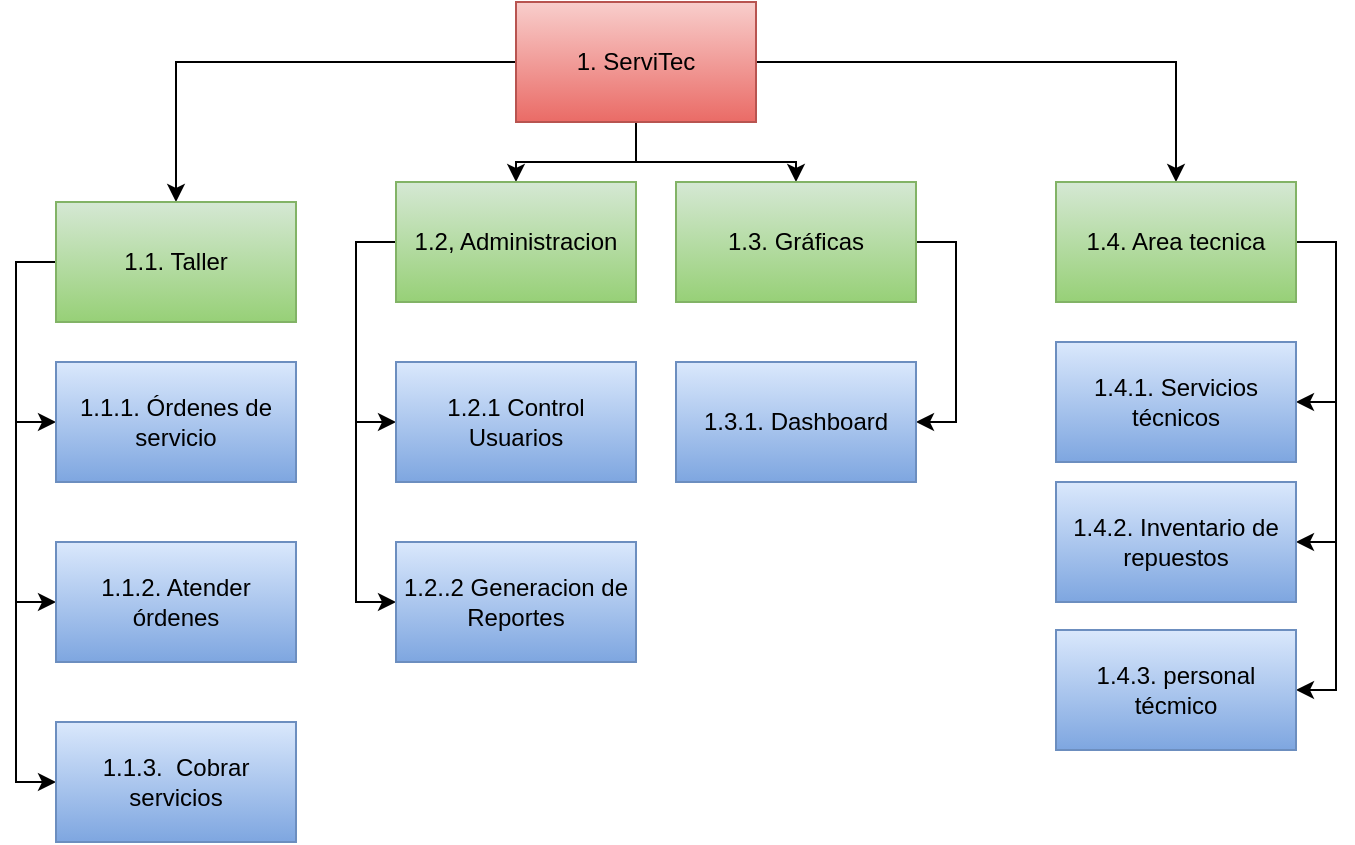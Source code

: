 <mxfile version="14.9.6" type="device" pages="2"><diagram id="pHHNaJX2KYl7xUsvsyDI" name="descomposicion-funcional"><mxGraphModel dx="1422" dy="780" grid="1" gridSize="10" guides="1" tooltips="1" connect="1" arrows="1" fold="1" page="1" pageScale="1" pageWidth="1169" pageHeight="827" math="0" shadow="0"><root><mxCell id="0"/><mxCell id="1" parent="0"/><mxCell id="f0MwRPYMPgccChwWakCv-11" style="edgeStyle=orthogonalEdgeStyle;rounded=0;orthogonalLoop=1;jettySize=auto;html=1;" parent="1" source="f0MwRPYMPgccChwWakCv-1" target="f0MwRPYMPgccChwWakCv-2" edge="1"><mxGeometry relative="1" as="geometry"/></mxCell><mxCell id="f0MwRPYMPgccChwWakCv-13" value="" style="edgeStyle=orthogonalEdgeStyle;rounded=0;orthogonalLoop=1;jettySize=auto;html=1;" parent="1" source="f0MwRPYMPgccChwWakCv-1" target="f0MwRPYMPgccChwWakCv-12" edge="1"><mxGeometry relative="1" as="geometry"/></mxCell><mxCell id="f0MwRPYMPgccChwWakCv-15" value="" style="edgeStyle=orthogonalEdgeStyle;rounded=0;orthogonalLoop=1;jettySize=auto;html=1;" parent="1" source="f0MwRPYMPgccChwWakCv-1" target="f0MwRPYMPgccChwWakCv-14" edge="1"><mxGeometry relative="1" as="geometry"/></mxCell><mxCell id="f0MwRPYMPgccChwWakCv-17" value="" style="edgeStyle=orthogonalEdgeStyle;rounded=0;orthogonalLoop=1;jettySize=auto;html=1;" parent="1" target="f0MwRPYMPgccChwWakCv-16" edge="1" source="f0MwRPYMPgccChwWakCv-1"><mxGeometry relative="1" as="geometry"><mxPoint x="550" y="130" as="sourcePoint"/></mxGeometry></mxCell><mxCell id="f0MwRPYMPgccChwWakCv-33" style="edgeStyle=orthogonalEdgeStyle;rounded=0;orthogonalLoop=1;jettySize=auto;html=1;" parent="1" target="f0MwRPYMPgccChwWakCv-24" edge="1" source="f0MwRPYMPgccChwWakCv-16"><mxGeometry relative="1" as="geometry"><mxPoint x="550" y="130" as="sourcePoint"/><Array as="points"><mxPoint x="790" y="220"/><mxPoint x="790" y="300"/></Array></mxGeometry></mxCell><mxCell id="f0MwRPYMPgccChwWakCv-34" style="edgeStyle=orthogonalEdgeStyle;rounded=0;orthogonalLoop=1;jettySize=auto;html=1;" parent="1" target="f0MwRPYMPgccChwWakCv-26" edge="1" source="f0MwRPYMPgccChwWakCv-16"><mxGeometry relative="1" as="geometry"><mxPoint x="550" y="130" as="sourcePoint"/><Array as="points"><mxPoint x="790" y="220"/><mxPoint x="790" y="370"/></Array></mxGeometry></mxCell><mxCell id="f0MwRPYMPgccChwWakCv-35" style="edgeStyle=orthogonalEdgeStyle;rounded=0;orthogonalLoop=1;jettySize=auto;html=1;" parent="1" source="f0MwRPYMPgccChwWakCv-16" target="f0MwRPYMPgccChwWakCv-28" edge="1"><mxGeometry relative="1" as="geometry"><mxPoint x="550" y="130" as="sourcePoint"/><Array as="points"><mxPoint x="790" y="220"/><mxPoint x="790" y="444"/></Array></mxGeometry></mxCell><mxCell id="f0MwRPYMPgccChwWakCv-1" value="1. ServiTec" style="rounded=0;whiteSpace=wrap;html=1;fillColor=#f8cecc;strokeColor=#b85450;gradientColor=#ea6b66;" parent="1" vertex="1"><mxGeometry x="380" y="100" width="120" height="60" as="geometry"/></mxCell><mxCell id="f0MwRPYMPgccChwWakCv-37" style="edgeStyle=orthogonalEdgeStyle;rounded=0;orthogonalLoop=1;jettySize=auto;html=1;" parent="1" source="f0MwRPYMPgccChwWakCv-2" target="f0MwRPYMPgccChwWakCv-3" edge="1"><mxGeometry relative="1" as="geometry"><Array as="points"><mxPoint x="130" y="230"/><mxPoint x="130" y="310"/></Array></mxGeometry></mxCell><mxCell id="f0MwRPYMPgccChwWakCv-38" style="edgeStyle=orthogonalEdgeStyle;rounded=0;orthogonalLoop=1;jettySize=auto;html=1;" parent="1" source="f0MwRPYMPgccChwWakCv-2" target="f0MwRPYMPgccChwWakCv-5" edge="1"><mxGeometry relative="1" as="geometry"><Array as="points"><mxPoint x="130" y="230"/><mxPoint x="130" y="400"/></Array></mxGeometry></mxCell><mxCell id="f0MwRPYMPgccChwWakCv-39" style="edgeStyle=orthogonalEdgeStyle;rounded=0;orthogonalLoop=1;jettySize=auto;html=1;" parent="1" source="f0MwRPYMPgccChwWakCv-2" target="f0MwRPYMPgccChwWakCv-9" edge="1"><mxGeometry relative="1" as="geometry"><Array as="points"><mxPoint x="130" y="230"/><mxPoint x="130" y="490"/></Array></mxGeometry></mxCell><mxCell id="f0MwRPYMPgccChwWakCv-2" value="1.1. Taller" style="rounded=0;whiteSpace=wrap;html=1;fillColor=#d5e8d4;strokeColor=#82b366;gradientColor=#97d077;" parent="1" vertex="1"><mxGeometry x="150" y="200" width="120" height="60" as="geometry"/></mxCell><mxCell id="f0MwRPYMPgccChwWakCv-3" value="1.1.1. Órdenes de servicio" style="rounded=0;whiteSpace=wrap;html=1;fillColor=#dae8fc;strokeColor=#6c8ebf;gradientColor=#7ea6e0;" parent="1" vertex="1"><mxGeometry x="150" y="280" width="120" height="60" as="geometry"/></mxCell><mxCell id="f0MwRPYMPgccChwWakCv-5" value="1.1.2. Atender órdenes" style="rounded=0;whiteSpace=wrap;html=1;fillColor=#dae8fc;strokeColor=#6c8ebf;gradientColor=#7ea6e0;" parent="1" vertex="1"><mxGeometry x="150" y="370" width="120" height="60" as="geometry"/></mxCell><mxCell id="f0MwRPYMPgccChwWakCv-9" value="1.1.3.&amp;nbsp; Cobrar servicios" style="rounded=0;whiteSpace=wrap;html=1;fillColor=#dae8fc;strokeColor=#6c8ebf;gradientColor=#7ea6e0;" parent="1" vertex="1"><mxGeometry x="150" y="460" width="120" height="60" as="geometry"/></mxCell><mxCell id="f0MwRPYMPgccChwWakCv-40" style="edgeStyle=orthogonalEdgeStyle;rounded=0;orthogonalLoop=1;jettySize=auto;html=1;" parent="1" source="f0MwRPYMPgccChwWakCv-12" target="f0MwRPYMPgccChwWakCv-18" edge="1"><mxGeometry relative="1" as="geometry"><Array as="points"><mxPoint x="300" y="220"/><mxPoint x="300" y="310"/></Array></mxGeometry></mxCell><mxCell id="f0MwRPYMPgccChwWakCv-41" style="edgeStyle=orthogonalEdgeStyle;rounded=0;orthogonalLoop=1;jettySize=auto;html=1;" parent="1" source="f0MwRPYMPgccChwWakCv-12" target="f0MwRPYMPgccChwWakCv-20" edge="1"><mxGeometry relative="1" as="geometry"><Array as="points"><mxPoint x="300" y="220"/><mxPoint x="300" y="400"/></Array></mxGeometry></mxCell><mxCell id="f0MwRPYMPgccChwWakCv-12" value="1.2, Administracion" style="rounded=0;whiteSpace=wrap;html=1;fillColor=#d5e8d4;strokeColor=#82b366;gradientColor=#97d077;" parent="1" vertex="1"><mxGeometry x="320" y="190" width="120" height="60" as="geometry"/></mxCell><mxCell id="f0MwRPYMPgccChwWakCv-42" style="edgeStyle=orthogonalEdgeStyle;rounded=0;orthogonalLoop=1;jettySize=auto;html=1;entryX=1;entryY=0.5;entryDx=0;entryDy=0;" parent="1" source="f0MwRPYMPgccChwWakCv-14" target="f0MwRPYMPgccChwWakCv-22" edge="1"><mxGeometry relative="1" as="geometry"><Array as="points"><mxPoint x="600" y="220"/><mxPoint x="600" y="310"/></Array></mxGeometry></mxCell><mxCell id="f0MwRPYMPgccChwWakCv-14" value="1.3. Gráficas" style="rounded=0;whiteSpace=wrap;html=1;fillColor=#d5e8d4;strokeColor=#82b366;gradientColor=#97d077;" parent="1" vertex="1"><mxGeometry x="460" y="190" width="120" height="60" as="geometry"/></mxCell><mxCell id="f0MwRPYMPgccChwWakCv-16" value="1.4. Area tecnica" style="rounded=0;whiteSpace=wrap;html=1;fillColor=#d5e8d4;strokeColor=#82b366;gradientColor=#97d077;" parent="1" vertex="1"><mxGeometry x="650" y="190" width="120" height="60" as="geometry"/></mxCell><mxCell id="f0MwRPYMPgccChwWakCv-18" value="1.2.1 Control Usuarios" style="rounded=0;whiteSpace=wrap;html=1;fillColor=#dae8fc;strokeColor=#6c8ebf;gradientColor=#7ea6e0;" parent="1" vertex="1"><mxGeometry x="320" y="280" width="120" height="60" as="geometry"/></mxCell><mxCell id="f0MwRPYMPgccChwWakCv-20" value="1.2..2 Generacion de Reportes" style="rounded=0;whiteSpace=wrap;html=1;fillColor=#dae8fc;strokeColor=#6c8ebf;gradientColor=#7ea6e0;" parent="1" vertex="1"><mxGeometry x="320" y="370" width="120" height="60" as="geometry"/></mxCell><mxCell id="f0MwRPYMPgccChwWakCv-22" value="1.3.1. Dashboard" style="rounded=0;whiteSpace=wrap;html=1;gradientColor=#7ea6e0;fillColor=#dae8fc;strokeColor=#6c8ebf;" parent="1" vertex="1"><mxGeometry x="460" y="280" width="120" height="60" as="geometry"/></mxCell><mxCell id="f0MwRPYMPgccChwWakCv-24" value="1.4.1. Servicios técnicos" style="rounded=0;whiteSpace=wrap;html=1;gradientColor=#7ea6e0;fillColor=#dae8fc;strokeColor=#6c8ebf;" parent="1" vertex="1"><mxGeometry x="650" y="270" width="120" height="60" as="geometry"/></mxCell><mxCell id="f0MwRPYMPgccChwWakCv-26" value="1.4.2. Inventario de repuestos" style="rounded=0;whiteSpace=wrap;html=1;gradientColor=#7ea6e0;fillColor=#dae8fc;strokeColor=#6c8ebf;" parent="1" vertex="1"><mxGeometry x="650" y="340" width="120" height="60" as="geometry"/></mxCell><mxCell id="f0MwRPYMPgccChwWakCv-28" value="1.4.3. personal técmico" style="rounded=0;whiteSpace=wrap;html=1;gradientColor=#7ea6e0;fillColor=#dae8fc;strokeColor=#6c8ebf;" parent="1" vertex="1"><mxGeometry x="650" y="414" width="120" height="60" as="geometry"/></mxCell></root></mxGraphModel></diagram><diagram id="8e9Rs1mjNYQNp8lkG67-" name="entidad-relacion"><mxGraphModel dx="1422" dy="780" grid="1" gridSize="10" guides="1" tooltips="1" connect="1" arrows="1" fold="1" page="1" pageScale="1" pageWidth="1169" pageHeight="827" math="0" shadow="0"><root><mxCell id="BhfDVAOGaRXkPogCUMFX-0"/><mxCell id="BhfDVAOGaRXkPogCUMFX-1" parent="BhfDVAOGaRXkPogCUMFX-0"/><mxCell id="vNUmFzV4HBYbHgmp79Lg-64" value="" style="edgeStyle=entityRelationEdgeStyle;fontSize=12;html=1;endArrow=ERoneToMany;exitX=1;exitY=0.5;exitDx=0;exitDy=0;" parent="BhfDVAOGaRXkPogCUMFX-1" source="vNUmFzV4HBYbHgmp79Lg-49" target="vNUmFzV4HBYbHgmp79Lg-45" edge="1"><mxGeometry width="100" height="100" relative="1" as="geometry"><mxPoint x="390" y="420" as="sourcePoint"/><mxPoint x="490" y="320" as="targetPoint"/></mxGeometry></mxCell><mxCell id="vNUmFzV4HBYbHgmp79Lg-2" value="servicio" style="shape=table;startSize=30;container=1;collapsible=1;childLayout=tableLayout;fixedRows=1;rowLines=0;fontStyle=1;align=center;resizeLast=1;" parent="BhfDVAOGaRXkPogCUMFX-1" vertex="1"><mxGeometry x="270" y="169" width="180" height="300" as="geometry"/></mxCell><mxCell id="vNUmFzV4HBYbHgmp79Lg-3" value="" style="shape=partialRectangle;collapsible=0;dropTarget=0;pointerEvents=0;fillColor=none;top=0;left=0;bottom=1;right=0;points=[[0,0.5],[1,0.5]];portConstraint=eastwest;" parent="vNUmFzV4HBYbHgmp79Lg-2" vertex="1"><mxGeometry y="30" width="180" height="30" as="geometry"/></mxCell><mxCell id="vNUmFzV4HBYbHgmp79Lg-4" value="PK" style="shape=partialRectangle;connectable=0;fillColor=none;top=0;left=0;bottom=0;right=0;fontStyle=1;overflow=hidden;" parent="vNUmFzV4HBYbHgmp79Lg-3" vertex="1"><mxGeometry width="30" height="30" as="geometry"/></mxCell><mxCell id="vNUmFzV4HBYbHgmp79Lg-5" value="id_servicio" style="shape=partialRectangle;connectable=0;fillColor=none;top=0;left=0;bottom=0;right=0;align=left;spacingLeft=6;fontStyle=5;overflow=hidden;" parent="vNUmFzV4HBYbHgmp79Lg-3" vertex="1"><mxGeometry x="30" width="150" height="30" as="geometry"/></mxCell><mxCell id="vNUmFzV4HBYbHgmp79Lg-6" value="" style="shape=partialRectangle;collapsible=0;dropTarget=0;pointerEvents=0;fillColor=none;top=0;left=0;bottom=0;right=0;points=[[0,0.5],[1,0.5]];portConstraint=eastwest;" parent="vNUmFzV4HBYbHgmp79Lg-2" vertex="1"><mxGeometry y="60" width="180" height="30" as="geometry"/></mxCell><mxCell id="vNUmFzV4HBYbHgmp79Lg-7" value="" style="shape=partialRectangle;connectable=0;fillColor=none;top=0;left=0;bottom=0;right=0;editable=1;overflow=hidden;" parent="vNUmFzV4HBYbHgmp79Lg-6" vertex="1"><mxGeometry width="30" height="30" as="geometry"/></mxCell><mxCell id="vNUmFzV4HBYbHgmp79Lg-8" value="descripcion" style="shape=partialRectangle;connectable=0;fillColor=none;top=0;left=0;bottom=0;right=0;align=left;spacingLeft=6;overflow=hidden;" parent="vNUmFzV4HBYbHgmp79Lg-6" vertex="1"><mxGeometry x="30" width="150" height="30" as="geometry"/></mxCell><mxCell id="vNUmFzV4HBYbHgmp79Lg-9" value="" style="shape=partialRectangle;collapsible=0;dropTarget=0;pointerEvents=0;fillColor=none;top=0;left=0;bottom=0;right=0;points=[[0,0.5],[1,0.5]];portConstraint=eastwest;" parent="vNUmFzV4HBYbHgmp79Lg-2" vertex="1"><mxGeometry y="90" width="180" height="30" as="geometry"/></mxCell><mxCell id="vNUmFzV4HBYbHgmp79Lg-10" value="" style="shape=partialRectangle;connectable=0;fillColor=none;top=0;left=0;bottom=0;right=0;editable=1;overflow=hidden;" parent="vNUmFzV4HBYbHgmp79Lg-9" vertex="1"><mxGeometry width="30" height="30" as="geometry"/></mxCell><mxCell id="vNUmFzV4HBYbHgmp79Lg-11" value="precio_a" style="shape=partialRectangle;connectable=0;fillColor=none;top=0;left=0;bottom=0;right=0;align=left;spacingLeft=6;overflow=hidden;" parent="vNUmFzV4HBYbHgmp79Lg-9" vertex="1"><mxGeometry x="30" width="150" height="30" as="geometry"/></mxCell><mxCell id="vNUmFzV4HBYbHgmp79Lg-12" value="" style="shape=partialRectangle;collapsible=0;dropTarget=0;pointerEvents=0;fillColor=none;top=0;left=0;bottom=0;right=0;points=[[0,0.5],[1,0.5]];portConstraint=eastwest;" parent="vNUmFzV4HBYbHgmp79Lg-2" vertex="1"><mxGeometry y="120" width="180" height="30" as="geometry"/></mxCell><mxCell id="vNUmFzV4HBYbHgmp79Lg-13" value="" style="shape=partialRectangle;connectable=0;fillColor=none;top=0;left=0;bottom=0;right=0;editable=1;overflow=hidden;" parent="vNUmFzV4HBYbHgmp79Lg-12" vertex="1"><mxGeometry width="30" height="30" as="geometry"/></mxCell><mxCell id="vNUmFzV4HBYbHgmp79Lg-14" value="precio_b" style="shape=partialRectangle;connectable=0;fillColor=none;top=0;left=0;bottom=0;right=0;align=left;spacingLeft=6;overflow=hidden;" parent="vNUmFzV4HBYbHgmp79Lg-12" vertex="1"><mxGeometry x="30" width="150" height="30" as="geometry"/></mxCell><mxCell id="vNUmFzV4HBYbHgmp79Lg-18" value="" style="shape=partialRectangle;collapsible=0;dropTarget=0;pointerEvents=0;fillColor=none;top=0;left=0;bottom=0;right=0;points=[[0,0.5],[1,0.5]];portConstraint=eastwest;" parent="vNUmFzV4HBYbHgmp79Lg-2" vertex="1"><mxGeometry y="150" width="180" height="30" as="geometry"/></mxCell><mxCell id="vNUmFzV4HBYbHgmp79Lg-19" value="" style="shape=partialRectangle;connectable=0;fillColor=none;top=0;left=0;bottom=0;right=0;editable=1;overflow=hidden;" parent="vNUmFzV4HBYbHgmp79Lg-18" vertex="1"><mxGeometry width="30" height="30" as="geometry"/></mxCell><mxCell id="vNUmFzV4HBYbHgmp79Lg-20" value="precio_c" style="shape=partialRectangle;connectable=0;fillColor=none;top=0;left=0;bottom=0;right=0;align=left;spacingLeft=6;overflow=hidden;" parent="vNUmFzV4HBYbHgmp79Lg-18" vertex="1"><mxGeometry x="30" width="150" height="30" as="geometry"/></mxCell><mxCell id="vNUmFzV4HBYbHgmp79Lg-24" value="" style="shape=partialRectangle;collapsible=0;dropTarget=0;pointerEvents=0;fillColor=none;top=0;left=0;bottom=0;right=0;points=[[0,0.5],[1,0.5]];portConstraint=eastwest;" parent="vNUmFzV4HBYbHgmp79Lg-2" vertex="1"><mxGeometry y="180" width="180" height="30" as="geometry"/></mxCell><mxCell id="vNUmFzV4HBYbHgmp79Lg-25" value="" style="shape=partialRectangle;connectable=0;fillColor=none;top=0;left=0;bottom=0;right=0;editable=1;overflow=hidden;" parent="vNUmFzV4HBYbHgmp79Lg-24" vertex="1"><mxGeometry width="30" height="30" as="geometry"/></mxCell><mxCell id="vNUmFzV4HBYbHgmp79Lg-26" value="estado" style="shape=partialRectangle;connectable=0;fillColor=none;top=0;left=0;bottom=0;right=0;align=left;spacingLeft=6;overflow=hidden;" parent="vNUmFzV4HBYbHgmp79Lg-24" vertex="1"><mxGeometry x="30" width="150" height="30" as="geometry"/></mxCell><mxCell id="vNUmFzV4HBYbHgmp79Lg-30" value="" style="shape=partialRectangle;collapsible=0;dropTarget=0;pointerEvents=0;fillColor=none;top=0;left=0;bottom=0;right=0;points=[[0,0.5],[1,0.5]];portConstraint=eastwest;" parent="vNUmFzV4HBYbHgmp79Lg-2" vertex="1"><mxGeometry y="210" width="180" height="30" as="geometry"/></mxCell><mxCell id="vNUmFzV4HBYbHgmp79Lg-31" value="" style="shape=partialRectangle;connectable=0;fillColor=none;top=0;left=0;bottom=0;right=0;editable=1;overflow=hidden;" parent="vNUmFzV4HBYbHgmp79Lg-30" vertex="1"><mxGeometry width="30" height="30" as="geometry"/></mxCell><mxCell id="vNUmFzV4HBYbHgmp79Lg-32" value="fecha_commit" style="shape=partialRectangle;connectable=0;fillColor=none;top=0;left=0;bottom=0;right=0;align=left;spacingLeft=6;overflow=hidden;" parent="vNUmFzV4HBYbHgmp79Lg-30" vertex="1"><mxGeometry x="30" width="150" height="30" as="geometry"/></mxCell><mxCell id="vNUmFzV4HBYbHgmp79Lg-36" value="" style="shape=partialRectangle;collapsible=0;dropTarget=0;pointerEvents=0;fillColor=none;top=0;left=0;bottom=0;right=0;points=[[0,0.5],[1,0.5]];portConstraint=eastwest;" parent="vNUmFzV4HBYbHgmp79Lg-2" vertex="1"><mxGeometry y="240" width="180" height="30" as="geometry"/></mxCell><mxCell id="vNUmFzV4HBYbHgmp79Lg-37" value="" style="shape=partialRectangle;connectable=0;fillColor=none;top=0;left=0;bottom=0;right=0;editable=1;overflow=hidden;" parent="vNUmFzV4HBYbHgmp79Lg-36" vertex="1"><mxGeometry width="30" height="30" as="geometry"/></mxCell><mxCell id="vNUmFzV4HBYbHgmp79Lg-38" value="hora_commit" style="shape=partialRectangle;connectable=0;fillColor=none;top=0;left=0;bottom=0;right=0;align=left;spacingLeft=6;overflow=hidden;" parent="vNUmFzV4HBYbHgmp79Lg-36" vertex="1"><mxGeometry x="30" width="150" height="30" as="geometry"/></mxCell><mxCell id="vNUmFzV4HBYbHgmp79Lg-45" value="" style="shape=partialRectangle;collapsible=0;dropTarget=0;pointerEvents=0;fillColor=none;top=0;left=0;bottom=0;right=0;points=[[0,0.5],[1,0.5]];portConstraint=eastwest;" parent="vNUmFzV4HBYbHgmp79Lg-2" vertex="1"><mxGeometry y="270" width="180" height="30" as="geometry"/></mxCell><mxCell id="vNUmFzV4HBYbHgmp79Lg-46" value="FK" style="shape=partialRectangle;connectable=0;fillColor=none;top=0;left=0;bottom=0;right=0;editable=1;overflow=hidden;" parent="vNUmFzV4HBYbHgmp79Lg-45" vertex="1"><mxGeometry width="30" height="30" as="geometry"/></mxCell><mxCell id="vNUmFzV4HBYbHgmp79Lg-47" value="id_categoria_servicio" style="shape=partialRectangle;connectable=0;fillColor=none;top=0;left=0;bottom=0;right=0;align=left;spacingLeft=6;overflow=hidden;" parent="vNUmFzV4HBYbHgmp79Lg-45" vertex="1"><mxGeometry x="30" width="150" height="30" as="geometry"/></mxCell><mxCell id="vNUmFzV4HBYbHgmp79Lg-48" value="categoria_servicio" style="shape=table;startSize=30;container=1;collapsible=1;childLayout=tableLayout;fixedRows=1;rowLines=0;fontStyle=1;align=center;resizeLast=1;" parent="BhfDVAOGaRXkPogCUMFX-1" vertex="1"><mxGeometry x="10" y="140" width="180" height="190" as="geometry"/></mxCell><mxCell id="vNUmFzV4HBYbHgmp79Lg-49" value="" style="shape=partialRectangle;collapsible=0;dropTarget=0;pointerEvents=0;fillColor=none;top=0;left=0;bottom=1;right=0;points=[[0,0.5],[1,0.5]];portConstraint=eastwest;" parent="vNUmFzV4HBYbHgmp79Lg-48" vertex="1"><mxGeometry y="30" width="180" height="30" as="geometry"/></mxCell><mxCell id="vNUmFzV4HBYbHgmp79Lg-50" value="PK" style="shape=partialRectangle;connectable=0;fillColor=none;top=0;left=0;bottom=0;right=0;fontStyle=1;overflow=hidden;" parent="vNUmFzV4HBYbHgmp79Lg-49" vertex="1"><mxGeometry width="30" height="30" as="geometry"/></mxCell><mxCell id="vNUmFzV4HBYbHgmp79Lg-51" value="id_categoria_servicio" style="shape=partialRectangle;connectable=0;fillColor=none;top=0;left=0;bottom=0;right=0;align=left;spacingLeft=6;fontStyle=5;overflow=hidden;" parent="vNUmFzV4HBYbHgmp79Lg-49" vertex="1"><mxGeometry x="30" width="150" height="30" as="geometry"/></mxCell><mxCell id="vNUmFzV4HBYbHgmp79Lg-52" value="" style="shape=partialRectangle;collapsible=0;dropTarget=0;pointerEvents=0;fillColor=none;top=0;left=0;bottom=0;right=0;points=[[0,0.5],[1,0.5]];portConstraint=eastwest;" parent="vNUmFzV4HBYbHgmp79Lg-48" vertex="1"><mxGeometry y="60" width="180" height="30" as="geometry"/></mxCell><mxCell id="vNUmFzV4HBYbHgmp79Lg-53" value="" style="shape=partialRectangle;connectable=0;fillColor=none;top=0;left=0;bottom=0;right=0;editable=1;overflow=hidden;" parent="vNUmFzV4HBYbHgmp79Lg-52" vertex="1"><mxGeometry width="30" height="30" as="geometry"/></mxCell><mxCell id="vNUmFzV4HBYbHgmp79Lg-54" value="descripcion" style="shape=partialRectangle;connectable=0;fillColor=none;top=0;left=0;bottom=0;right=0;align=left;spacingLeft=6;overflow=hidden;" parent="vNUmFzV4HBYbHgmp79Lg-52" vertex="1"><mxGeometry x="30" width="150" height="30" as="geometry"/></mxCell><mxCell id="vNUmFzV4HBYbHgmp79Lg-55" value="" style="shape=partialRectangle;collapsible=0;dropTarget=0;pointerEvents=0;fillColor=none;top=0;left=0;bottom=0;right=0;points=[[0,0.5],[1,0.5]];portConstraint=eastwest;" parent="vNUmFzV4HBYbHgmp79Lg-48" vertex="1"><mxGeometry y="90" width="180" height="30" as="geometry"/></mxCell><mxCell id="vNUmFzV4HBYbHgmp79Lg-56" value="" style="shape=partialRectangle;connectable=0;fillColor=none;top=0;left=0;bottom=0;right=0;editable=1;overflow=hidden;" parent="vNUmFzV4HBYbHgmp79Lg-55" vertex="1"><mxGeometry width="30" height="30" as="geometry"/></mxCell><mxCell id="vNUmFzV4HBYbHgmp79Lg-57" value="estado" style="shape=partialRectangle;connectable=0;fillColor=none;top=0;left=0;bottom=0;right=0;align=left;spacingLeft=6;overflow=hidden;" parent="vNUmFzV4HBYbHgmp79Lg-55" vertex="1"><mxGeometry x="30" width="150" height="30" as="geometry"/></mxCell><mxCell id="vNUmFzV4HBYbHgmp79Lg-58" value="" style="shape=partialRectangle;collapsible=0;dropTarget=0;pointerEvents=0;fillColor=none;top=0;left=0;bottom=0;right=0;points=[[0,0.5],[1,0.5]];portConstraint=eastwest;" parent="vNUmFzV4HBYbHgmp79Lg-48" vertex="1"><mxGeometry y="120" width="180" height="30" as="geometry"/></mxCell><mxCell id="vNUmFzV4HBYbHgmp79Lg-59" value="" style="shape=partialRectangle;connectable=0;fillColor=none;top=0;left=0;bottom=0;right=0;editable=1;overflow=hidden;" parent="vNUmFzV4HBYbHgmp79Lg-58" vertex="1"><mxGeometry width="30" height="30" as="geometry"/></mxCell><mxCell id="vNUmFzV4HBYbHgmp79Lg-60" value="fecha_commit" style="shape=partialRectangle;connectable=0;fillColor=none;top=0;left=0;bottom=0;right=0;align=left;spacingLeft=6;overflow=hidden;" parent="vNUmFzV4HBYbHgmp79Lg-58" vertex="1"><mxGeometry x="30" width="150" height="30" as="geometry"/></mxCell><mxCell id="vNUmFzV4HBYbHgmp79Lg-61" value="" style="shape=partialRectangle;collapsible=0;dropTarget=0;pointerEvents=0;fillColor=none;top=0;left=0;bottom=0;right=0;points=[[0,0.5],[1,0.5]];portConstraint=eastwest;" parent="vNUmFzV4HBYbHgmp79Lg-48" vertex="1"><mxGeometry y="150" width="180" height="30" as="geometry"/></mxCell><mxCell id="vNUmFzV4HBYbHgmp79Lg-62" value="" style="shape=partialRectangle;connectable=0;fillColor=none;top=0;left=0;bottom=0;right=0;editable=1;overflow=hidden;" parent="vNUmFzV4HBYbHgmp79Lg-61" vertex="1"><mxGeometry width="30" height="30" as="geometry"/></mxCell><mxCell id="vNUmFzV4HBYbHgmp79Lg-63" value="hora_commit" style="shape=partialRectangle;connectable=0;fillColor=none;top=0;left=0;bottom=0;right=0;align=left;spacingLeft=6;overflow=hidden;" parent="vNUmFzV4HBYbHgmp79Lg-61" vertex="1"><mxGeometry x="30" width="150" height="30" as="geometry"/></mxCell></root></mxGraphModel></diagram></mxfile>